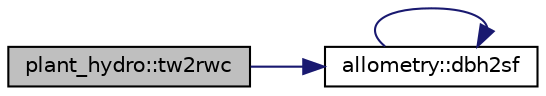 digraph "plant_hydro::tw2rwc"
{
 // LATEX_PDF_SIZE
  edge [fontname="Helvetica",fontsize="10",labelfontname="Helvetica",labelfontsize="10"];
  node [fontname="Helvetica",fontsize="10",shape=record];
  rankdir="LR";
  Node1 [label="plant_hydro::tw2rwc",height=0.2,width=0.4,color="black", fillcolor="grey75", style="filled", fontcolor="black",tooltip="Convert total water to relative water content for both leaf and wood."];
  Node1 -> Node2 [color="midnightblue",fontsize="10",style="solid",fontname="Helvetica"];
  Node2 [label="allometry::dbh2sf",height=0.2,width=0.4,color="black", fillcolor="white", style="filled",URL="$namespaceallometry.html#aded2a9492711f07e5c157c17e9029c10",tooltip=" "];
  Node2 -> Node2 [color="midnightblue",fontsize="10",style="solid",fontname="Helvetica"];
}
